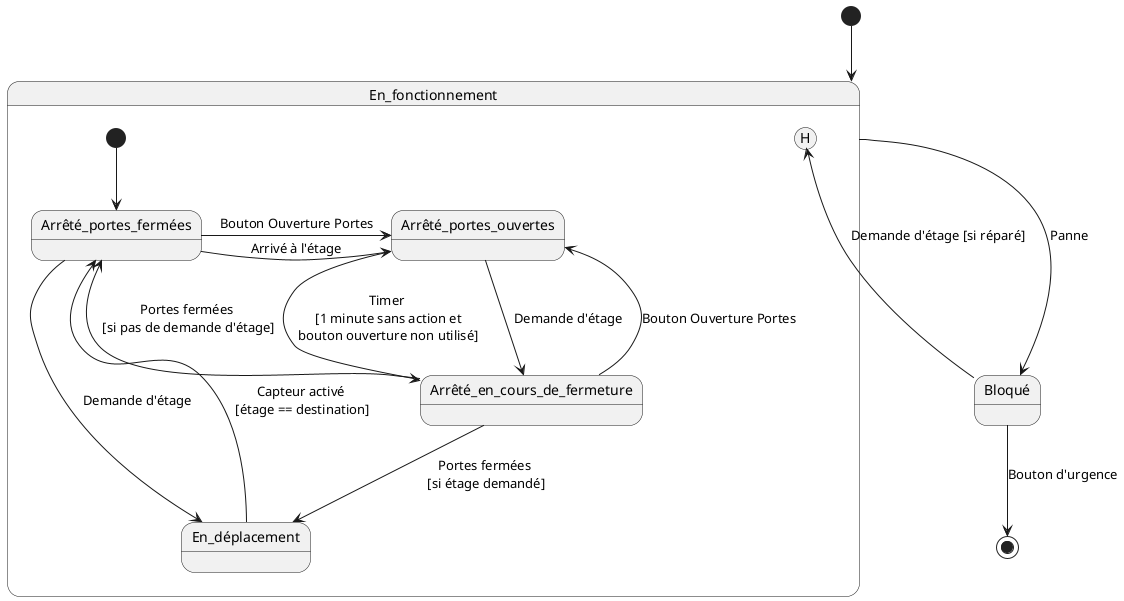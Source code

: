 @startuml
[*] -down-> En_fonctionnement

state En_fonctionnement {
    [*] --> Arrêté_portes_fermées
    Arrêté_portes_fermées -right-> Arrêté_portes_ouvertes : Bouton Ouverture Portes
    Arrêté_portes_fermées -right-> Arrêté_portes_ouvertes : Arrivé à l'étage
    Arrêté_portes_ouvertes --> Arrêté_en_cours_de_fermeture : Timer\n [1 minute sans action et\n bouton ouverture non utilisé]
    Arrêté_portes_ouvertes --> Arrêté_en_cours_de_fermeture : Demande d'étage
    Arrêté_en_cours_de_fermeture --> En_déplacement : Portes fermées\n [si étage demandé]
    Arrêté_en_cours_de_fermeture --> Arrêté_portes_fermées : Portes fermées\n [si pas de demande d'étage]
    Arrêté_en_cours_de_fermeture --> Arrêté_portes_ouvertes : Bouton Ouverture Portes
    Arrêté_portes_fermées --> En_déplacement : Demande d'étage
    En_déplacement --> Arrêté_portes_fermées : Capteur activé\n [étage == destination]

}

En_fonctionnement --down-> Bloqué : Panne
Bloqué --> En_fonctionnement[H] : Demande d'étage [si réparé]
Bloqué --> [*] : Bouton d'urgence

@enduml
